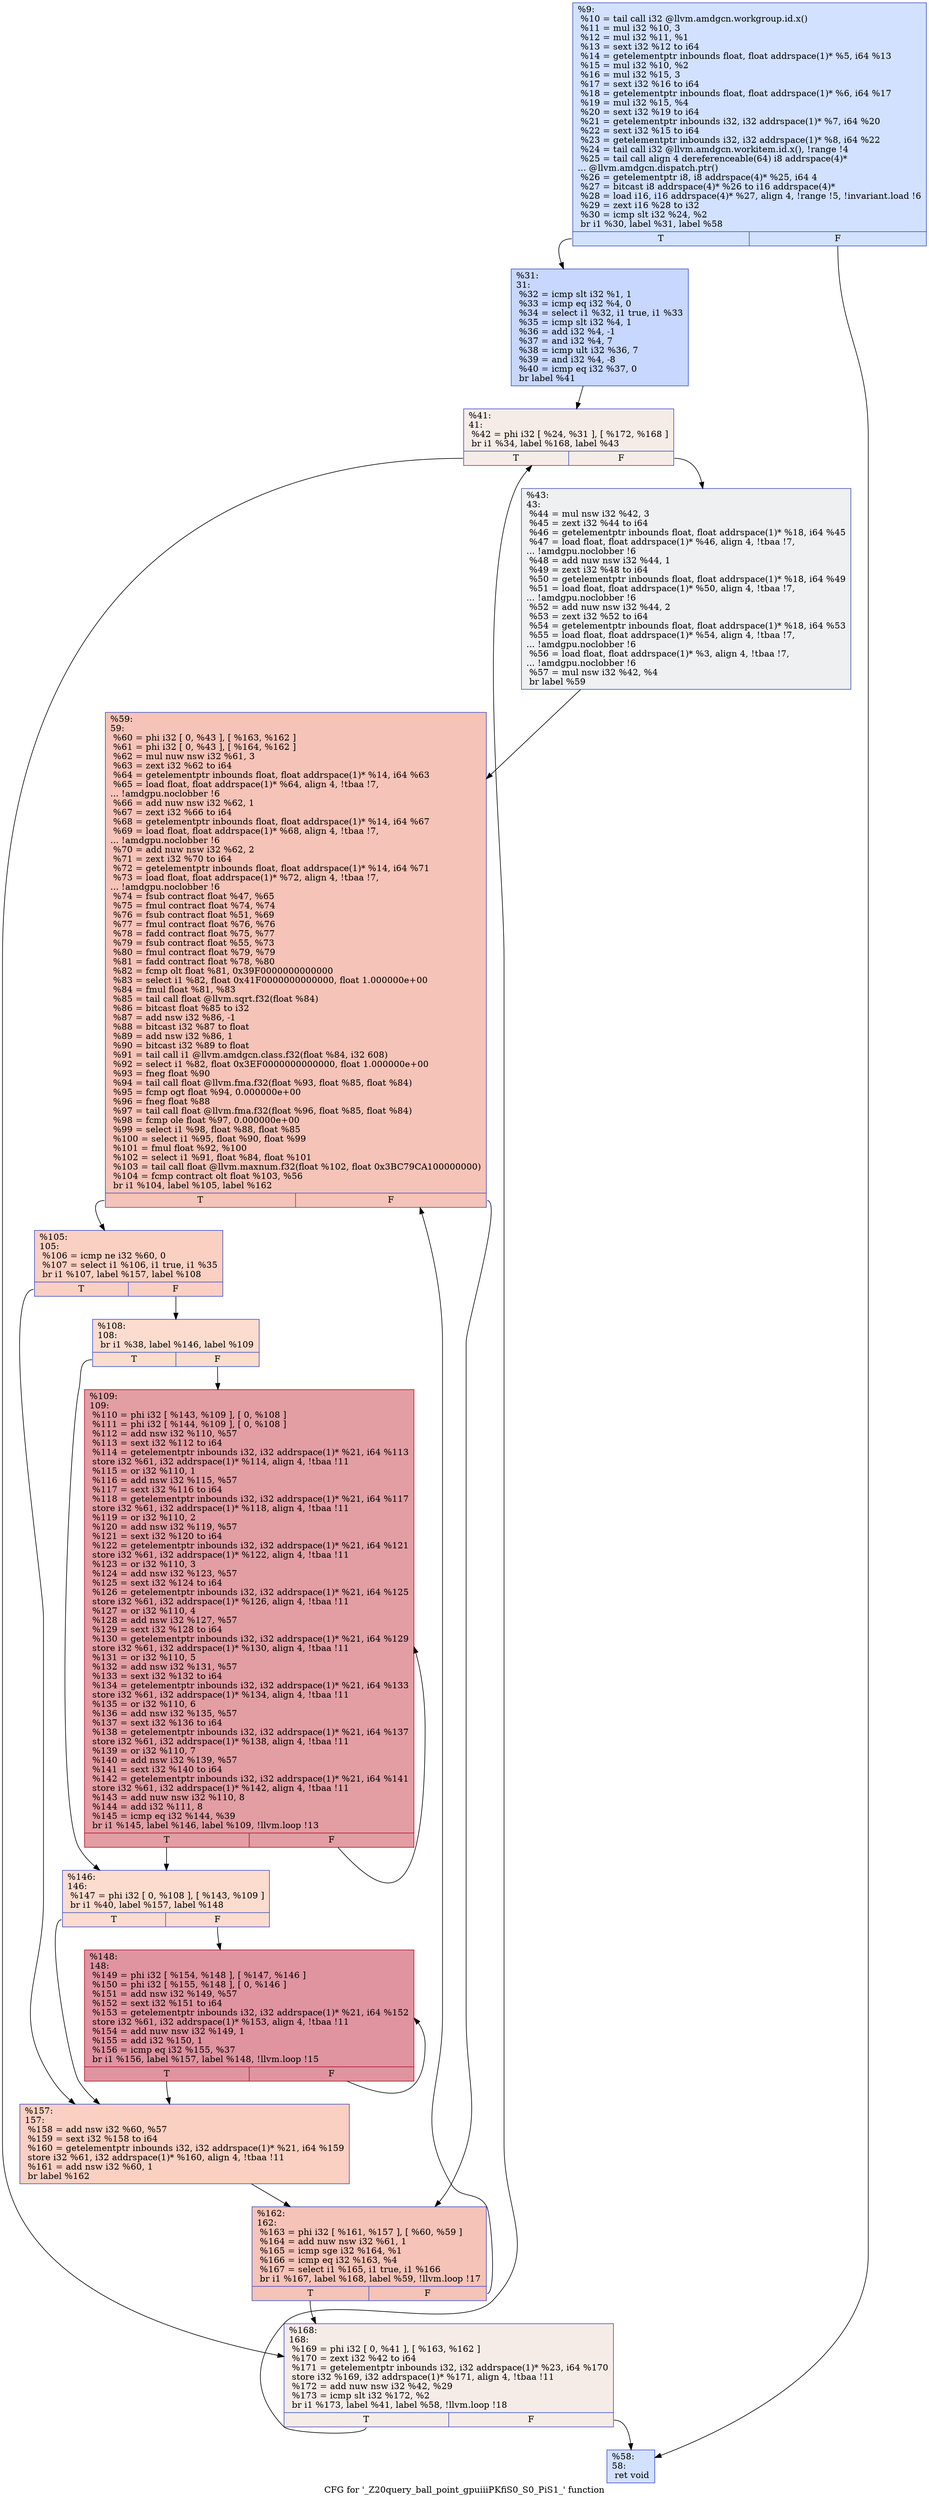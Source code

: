 digraph "CFG for '_Z20query_ball_point_gpuiiiPKfiS0_S0_PiS1_' function" {
	label="CFG for '_Z20query_ball_point_gpuiiiPKfiS0_S0_PiS1_' function";

	Node0x5f8e720 [shape=record,color="#3d50c3ff", style=filled, fillcolor="#9abbff70",label="{%9:\l  %10 = tail call i32 @llvm.amdgcn.workgroup.id.x()\l  %11 = mul i32 %10, 3\l  %12 = mul i32 %11, %1\l  %13 = sext i32 %12 to i64\l  %14 = getelementptr inbounds float, float addrspace(1)* %5, i64 %13\l  %15 = mul i32 %10, %2\l  %16 = mul i32 %15, 3\l  %17 = sext i32 %16 to i64\l  %18 = getelementptr inbounds float, float addrspace(1)* %6, i64 %17\l  %19 = mul i32 %15, %4\l  %20 = sext i32 %19 to i64\l  %21 = getelementptr inbounds i32, i32 addrspace(1)* %7, i64 %20\l  %22 = sext i32 %15 to i64\l  %23 = getelementptr inbounds i32, i32 addrspace(1)* %8, i64 %22\l  %24 = tail call i32 @llvm.amdgcn.workitem.id.x(), !range !4\l  %25 = tail call align 4 dereferenceable(64) i8 addrspace(4)*\l... @llvm.amdgcn.dispatch.ptr()\l  %26 = getelementptr i8, i8 addrspace(4)* %25, i64 4\l  %27 = bitcast i8 addrspace(4)* %26 to i16 addrspace(4)*\l  %28 = load i16, i16 addrspace(4)* %27, align 4, !range !5, !invariant.load !6\l  %29 = zext i16 %28 to i32\l  %30 = icmp slt i32 %24, %2\l  br i1 %30, label %31, label %58\l|{<s0>T|<s1>F}}"];
	Node0x5f8e720:s0 -> Node0x5f917e0;
	Node0x5f8e720:s1 -> Node0x5f91870;
	Node0x5f917e0 [shape=record,color="#3d50c3ff", style=filled, fillcolor="#81a4fb70",label="{%31:\l31:                                               \l  %32 = icmp slt i32 %1, 1\l  %33 = icmp eq i32 %4, 0\l  %34 = select i1 %32, i1 true, i1 %33\l  %35 = icmp slt i32 %4, 1\l  %36 = add i32 %4, -1\l  %37 = and i32 %4, 7\l  %38 = icmp ult i32 %36, 7\l  %39 = and i32 %4, -8\l  %40 = icmp eq i32 %37, 0\l  br label %41\l}"];
	Node0x5f917e0 -> Node0x5f920f0;
	Node0x5f920f0 [shape=record,color="#3d50c3ff", style=filled, fillcolor="#ead5c970",label="{%41:\l41:                                               \l  %42 = phi i32 [ %24, %31 ], [ %172, %168 ]\l  br i1 %34, label %168, label %43\l|{<s0>T|<s1>F}}"];
	Node0x5f920f0:s0 -> Node0x5f921e0;
	Node0x5f920f0:s1 -> Node0x5f92320;
	Node0x5f92320 [shape=record,color="#3d50c3ff", style=filled, fillcolor="#d9dce170",label="{%43:\l43:                                               \l  %44 = mul nsw i32 %42, 3\l  %45 = zext i32 %44 to i64\l  %46 = getelementptr inbounds float, float addrspace(1)* %18, i64 %45\l  %47 = load float, float addrspace(1)* %46, align 4, !tbaa !7,\l... !amdgpu.noclobber !6\l  %48 = add nuw nsw i32 %44, 1\l  %49 = zext i32 %48 to i64\l  %50 = getelementptr inbounds float, float addrspace(1)* %18, i64 %49\l  %51 = load float, float addrspace(1)* %50, align 4, !tbaa !7,\l... !amdgpu.noclobber !6\l  %52 = add nuw nsw i32 %44, 2\l  %53 = zext i32 %52 to i64\l  %54 = getelementptr inbounds float, float addrspace(1)* %18, i64 %53\l  %55 = load float, float addrspace(1)* %54, align 4, !tbaa !7,\l... !amdgpu.noclobber !6\l  %56 = load float, float addrspace(1)* %3, align 4, !tbaa !7,\l... !amdgpu.noclobber !6\l  %57 = mul nsw i32 %42, %4\l  br label %59\l}"];
	Node0x5f92320 -> Node0x5f93a50;
	Node0x5f91870 [shape=record,color="#3d50c3ff", style=filled, fillcolor="#9abbff70",label="{%58:\l58:                                               \l  ret void\l}"];
	Node0x5f93a50 [shape=record,color="#3d50c3ff", style=filled, fillcolor="#e8765c70",label="{%59:\l59:                                               \l  %60 = phi i32 [ 0, %43 ], [ %163, %162 ]\l  %61 = phi i32 [ 0, %43 ], [ %164, %162 ]\l  %62 = mul nuw nsw i32 %61, 3\l  %63 = zext i32 %62 to i64\l  %64 = getelementptr inbounds float, float addrspace(1)* %14, i64 %63\l  %65 = load float, float addrspace(1)* %64, align 4, !tbaa !7,\l... !amdgpu.noclobber !6\l  %66 = add nuw nsw i32 %62, 1\l  %67 = zext i32 %66 to i64\l  %68 = getelementptr inbounds float, float addrspace(1)* %14, i64 %67\l  %69 = load float, float addrspace(1)* %68, align 4, !tbaa !7,\l... !amdgpu.noclobber !6\l  %70 = add nuw nsw i32 %62, 2\l  %71 = zext i32 %70 to i64\l  %72 = getelementptr inbounds float, float addrspace(1)* %14, i64 %71\l  %73 = load float, float addrspace(1)* %72, align 4, !tbaa !7,\l... !amdgpu.noclobber !6\l  %74 = fsub contract float %47, %65\l  %75 = fmul contract float %74, %74\l  %76 = fsub contract float %51, %69\l  %77 = fmul contract float %76, %76\l  %78 = fadd contract float %75, %77\l  %79 = fsub contract float %55, %73\l  %80 = fmul contract float %79, %79\l  %81 = fadd contract float %78, %80\l  %82 = fcmp olt float %81, 0x39F0000000000000\l  %83 = select i1 %82, float 0x41F0000000000000, float 1.000000e+00\l  %84 = fmul float %81, %83\l  %85 = tail call float @llvm.sqrt.f32(float %84)\l  %86 = bitcast float %85 to i32\l  %87 = add nsw i32 %86, -1\l  %88 = bitcast i32 %87 to float\l  %89 = add nsw i32 %86, 1\l  %90 = bitcast i32 %89 to float\l  %91 = tail call i1 @llvm.amdgcn.class.f32(float %84, i32 608)\l  %92 = select i1 %82, float 0x3EF0000000000000, float 1.000000e+00\l  %93 = fneg float %90\l  %94 = tail call float @llvm.fma.f32(float %93, float %85, float %84)\l  %95 = fcmp ogt float %94, 0.000000e+00\l  %96 = fneg float %88\l  %97 = tail call float @llvm.fma.f32(float %96, float %85, float %84)\l  %98 = fcmp ole float %97, 0.000000e+00\l  %99 = select i1 %98, float %88, float %85\l  %100 = select i1 %95, float %90, float %99\l  %101 = fmul float %92, %100\l  %102 = select i1 %91, float %84, float %101\l  %103 = tail call float @llvm.maxnum.f32(float %102, float 0x3BC79CA100000000)\l  %104 = fcmp contract olt float %103, %56\l  br i1 %104, label %105, label %162\l|{<s0>T|<s1>F}}"];
	Node0x5f93a50:s0 -> Node0x5f96b60;
	Node0x5f93a50:s1 -> Node0x5f93ba0;
	Node0x5f96b60 [shape=record,color="#3d50c3ff", style=filled, fillcolor="#f3947570",label="{%105:\l105:                                              \l  %106 = icmp ne i32 %60, 0\l  %107 = select i1 %106, i1 true, i1 %35\l  br i1 %107, label %157, label %108\l|{<s0>T|<s1>F}}"];
	Node0x5f96b60:s0 -> Node0x5f96de0;
	Node0x5f96b60:s1 -> Node0x5f96e30;
	Node0x5f96e30 [shape=record,color="#3d50c3ff", style=filled, fillcolor="#f7af9170",label="{%108:\l108:                                              \l  br i1 %38, label %146, label %109\l|{<s0>T|<s1>F}}"];
	Node0x5f96e30:s0 -> Node0x5f96f70;
	Node0x5f96e30:s1 -> Node0x5f96fc0;
	Node0x5f96fc0 [shape=record,color="#b70d28ff", style=filled, fillcolor="#be242e70",label="{%109:\l109:                                              \l  %110 = phi i32 [ %143, %109 ], [ 0, %108 ]\l  %111 = phi i32 [ %144, %109 ], [ 0, %108 ]\l  %112 = add nsw i32 %110, %57\l  %113 = sext i32 %112 to i64\l  %114 = getelementptr inbounds i32, i32 addrspace(1)* %21, i64 %113\l  store i32 %61, i32 addrspace(1)* %114, align 4, !tbaa !11\l  %115 = or i32 %110, 1\l  %116 = add nsw i32 %115, %57\l  %117 = sext i32 %116 to i64\l  %118 = getelementptr inbounds i32, i32 addrspace(1)* %21, i64 %117\l  store i32 %61, i32 addrspace(1)* %118, align 4, !tbaa !11\l  %119 = or i32 %110, 2\l  %120 = add nsw i32 %119, %57\l  %121 = sext i32 %120 to i64\l  %122 = getelementptr inbounds i32, i32 addrspace(1)* %21, i64 %121\l  store i32 %61, i32 addrspace(1)* %122, align 4, !tbaa !11\l  %123 = or i32 %110, 3\l  %124 = add nsw i32 %123, %57\l  %125 = sext i32 %124 to i64\l  %126 = getelementptr inbounds i32, i32 addrspace(1)* %21, i64 %125\l  store i32 %61, i32 addrspace(1)* %126, align 4, !tbaa !11\l  %127 = or i32 %110, 4\l  %128 = add nsw i32 %127, %57\l  %129 = sext i32 %128 to i64\l  %130 = getelementptr inbounds i32, i32 addrspace(1)* %21, i64 %129\l  store i32 %61, i32 addrspace(1)* %130, align 4, !tbaa !11\l  %131 = or i32 %110, 5\l  %132 = add nsw i32 %131, %57\l  %133 = sext i32 %132 to i64\l  %134 = getelementptr inbounds i32, i32 addrspace(1)* %21, i64 %133\l  store i32 %61, i32 addrspace(1)* %134, align 4, !tbaa !11\l  %135 = or i32 %110, 6\l  %136 = add nsw i32 %135, %57\l  %137 = sext i32 %136 to i64\l  %138 = getelementptr inbounds i32, i32 addrspace(1)* %21, i64 %137\l  store i32 %61, i32 addrspace(1)* %138, align 4, !tbaa !11\l  %139 = or i32 %110, 7\l  %140 = add nsw i32 %139, %57\l  %141 = sext i32 %140 to i64\l  %142 = getelementptr inbounds i32, i32 addrspace(1)* %21, i64 %141\l  store i32 %61, i32 addrspace(1)* %142, align 4, !tbaa !11\l  %143 = add nuw nsw i32 %110, 8\l  %144 = add i32 %111, 8\l  %145 = icmp eq i32 %144, %39\l  br i1 %145, label %146, label %109, !llvm.loop !13\l|{<s0>T|<s1>F}}"];
	Node0x5f96fc0:s0 -> Node0x5f96f70;
	Node0x5f96fc0:s1 -> Node0x5f96fc0;
	Node0x5f96f70 [shape=record,color="#3d50c3ff", style=filled, fillcolor="#f7af9170",label="{%146:\l146:                                              \l  %147 = phi i32 [ 0, %108 ], [ %143, %109 ]\l  br i1 %40, label %157, label %148\l|{<s0>T|<s1>F}}"];
	Node0x5f96f70:s0 -> Node0x5f96de0;
	Node0x5f96f70:s1 -> Node0x5f99860;
	Node0x5f99860 [shape=record,color="#b70d28ff", style=filled, fillcolor="#b70d2870",label="{%148:\l148:                                              \l  %149 = phi i32 [ %154, %148 ], [ %147, %146 ]\l  %150 = phi i32 [ %155, %148 ], [ 0, %146 ]\l  %151 = add nsw i32 %149, %57\l  %152 = sext i32 %151 to i64\l  %153 = getelementptr inbounds i32, i32 addrspace(1)* %21, i64 %152\l  store i32 %61, i32 addrspace(1)* %153, align 4, !tbaa !11\l  %154 = add nuw nsw i32 %149, 1\l  %155 = add i32 %150, 1\l  %156 = icmp eq i32 %155, %37\l  br i1 %156, label %157, label %148, !llvm.loop !15\l|{<s0>T|<s1>F}}"];
	Node0x5f99860:s0 -> Node0x5f96de0;
	Node0x5f99860:s1 -> Node0x5f99860;
	Node0x5f96de0 [shape=record,color="#3d50c3ff", style=filled, fillcolor="#f3947570",label="{%157:\l157:                                              \l  %158 = add nsw i32 %60, %57\l  %159 = sext i32 %158 to i64\l  %160 = getelementptr inbounds i32, i32 addrspace(1)* %21, i64 %159\l  store i32 %61, i32 addrspace(1)* %160, align 4, !tbaa !11\l  %161 = add nsw i32 %60, 1\l  br label %162\l}"];
	Node0x5f96de0 -> Node0x5f93ba0;
	Node0x5f93ba0 [shape=record,color="#3d50c3ff", style=filled, fillcolor="#e8765c70",label="{%162:\l162:                                              \l  %163 = phi i32 [ %161, %157 ], [ %60, %59 ]\l  %164 = add nuw nsw i32 %61, 1\l  %165 = icmp sge i32 %164, %1\l  %166 = icmp eq i32 %163, %4\l  %167 = select i1 %165, i1 true, i1 %166\l  br i1 %167, label %168, label %59, !llvm.loop !17\l|{<s0>T|<s1>F}}"];
	Node0x5f93ba0:s0 -> Node0x5f921e0;
	Node0x5f93ba0:s1 -> Node0x5f93a50;
	Node0x5f921e0 [shape=record,color="#3d50c3ff", style=filled, fillcolor="#ead5c970",label="{%168:\l168:                                              \l  %169 = phi i32 [ 0, %41 ], [ %163, %162 ]\l  %170 = zext i32 %42 to i64\l  %171 = getelementptr inbounds i32, i32 addrspace(1)* %23, i64 %170\l  store i32 %169, i32 addrspace(1)* %171, align 4, !tbaa !11\l  %172 = add nuw nsw i32 %42, %29\l  %173 = icmp slt i32 %172, %2\l  br i1 %173, label %41, label %58, !llvm.loop !18\l|{<s0>T|<s1>F}}"];
	Node0x5f921e0:s0 -> Node0x5f920f0;
	Node0x5f921e0:s1 -> Node0x5f91870;
}
